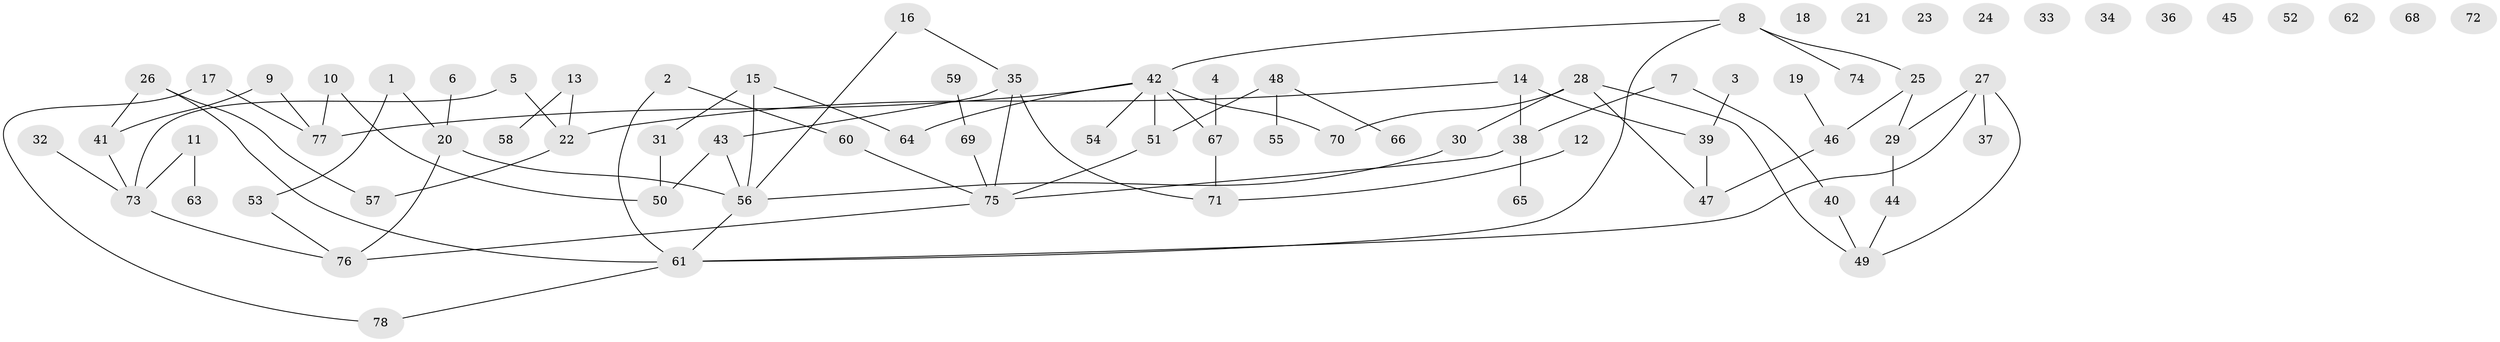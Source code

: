 // coarse degree distribution, {3: 0.17142857142857143, 2: 0.2571428571428571, 1: 0.22857142857142856, 4: 0.2, 5: 0.02857142857142857, 6: 0.08571428571428572, 7: 0.02857142857142857}
// Generated by graph-tools (version 1.1) at 2025/35/03/04/25 23:35:53]
// undirected, 78 vertices, 86 edges
graph export_dot {
  node [color=gray90,style=filled];
  1;
  2;
  3;
  4;
  5;
  6;
  7;
  8;
  9;
  10;
  11;
  12;
  13;
  14;
  15;
  16;
  17;
  18;
  19;
  20;
  21;
  22;
  23;
  24;
  25;
  26;
  27;
  28;
  29;
  30;
  31;
  32;
  33;
  34;
  35;
  36;
  37;
  38;
  39;
  40;
  41;
  42;
  43;
  44;
  45;
  46;
  47;
  48;
  49;
  50;
  51;
  52;
  53;
  54;
  55;
  56;
  57;
  58;
  59;
  60;
  61;
  62;
  63;
  64;
  65;
  66;
  67;
  68;
  69;
  70;
  71;
  72;
  73;
  74;
  75;
  76;
  77;
  78;
  1 -- 20;
  1 -- 53;
  2 -- 60;
  2 -- 61;
  3 -- 39;
  4 -- 67;
  5 -- 22;
  5 -- 73;
  6 -- 20;
  7 -- 38;
  7 -- 40;
  8 -- 25;
  8 -- 42;
  8 -- 61;
  8 -- 74;
  9 -- 41;
  9 -- 77;
  10 -- 50;
  10 -- 77;
  11 -- 63;
  11 -- 73;
  12 -- 71;
  13 -- 22;
  13 -- 58;
  14 -- 22;
  14 -- 38;
  14 -- 39;
  15 -- 31;
  15 -- 56;
  15 -- 64;
  16 -- 35;
  16 -- 56;
  17 -- 77;
  17 -- 78;
  19 -- 46;
  20 -- 56;
  20 -- 76;
  22 -- 57;
  25 -- 29;
  25 -- 46;
  26 -- 41;
  26 -- 57;
  26 -- 61;
  27 -- 29;
  27 -- 37;
  27 -- 49;
  27 -- 61;
  28 -- 30;
  28 -- 47;
  28 -- 49;
  28 -- 70;
  29 -- 44;
  30 -- 56;
  31 -- 50;
  32 -- 73;
  35 -- 43;
  35 -- 71;
  35 -- 75;
  38 -- 65;
  38 -- 75;
  39 -- 47;
  40 -- 49;
  41 -- 73;
  42 -- 51;
  42 -- 54;
  42 -- 64;
  42 -- 67;
  42 -- 70;
  42 -- 77;
  43 -- 50;
  43 -- 56;
  44 -- 49;
  46 -- 47;
  48 -- 51;
  48 -- 55;
  48 -- 66;
  51 -- 75;
  53 -- 76;
  56 -- 61;
  59 -- 69;
  60 -- 75;
  61 -- 78;
  67 -- 71;
  69 -- 75;
  73 -- 76;
  75 -- 76;
}
